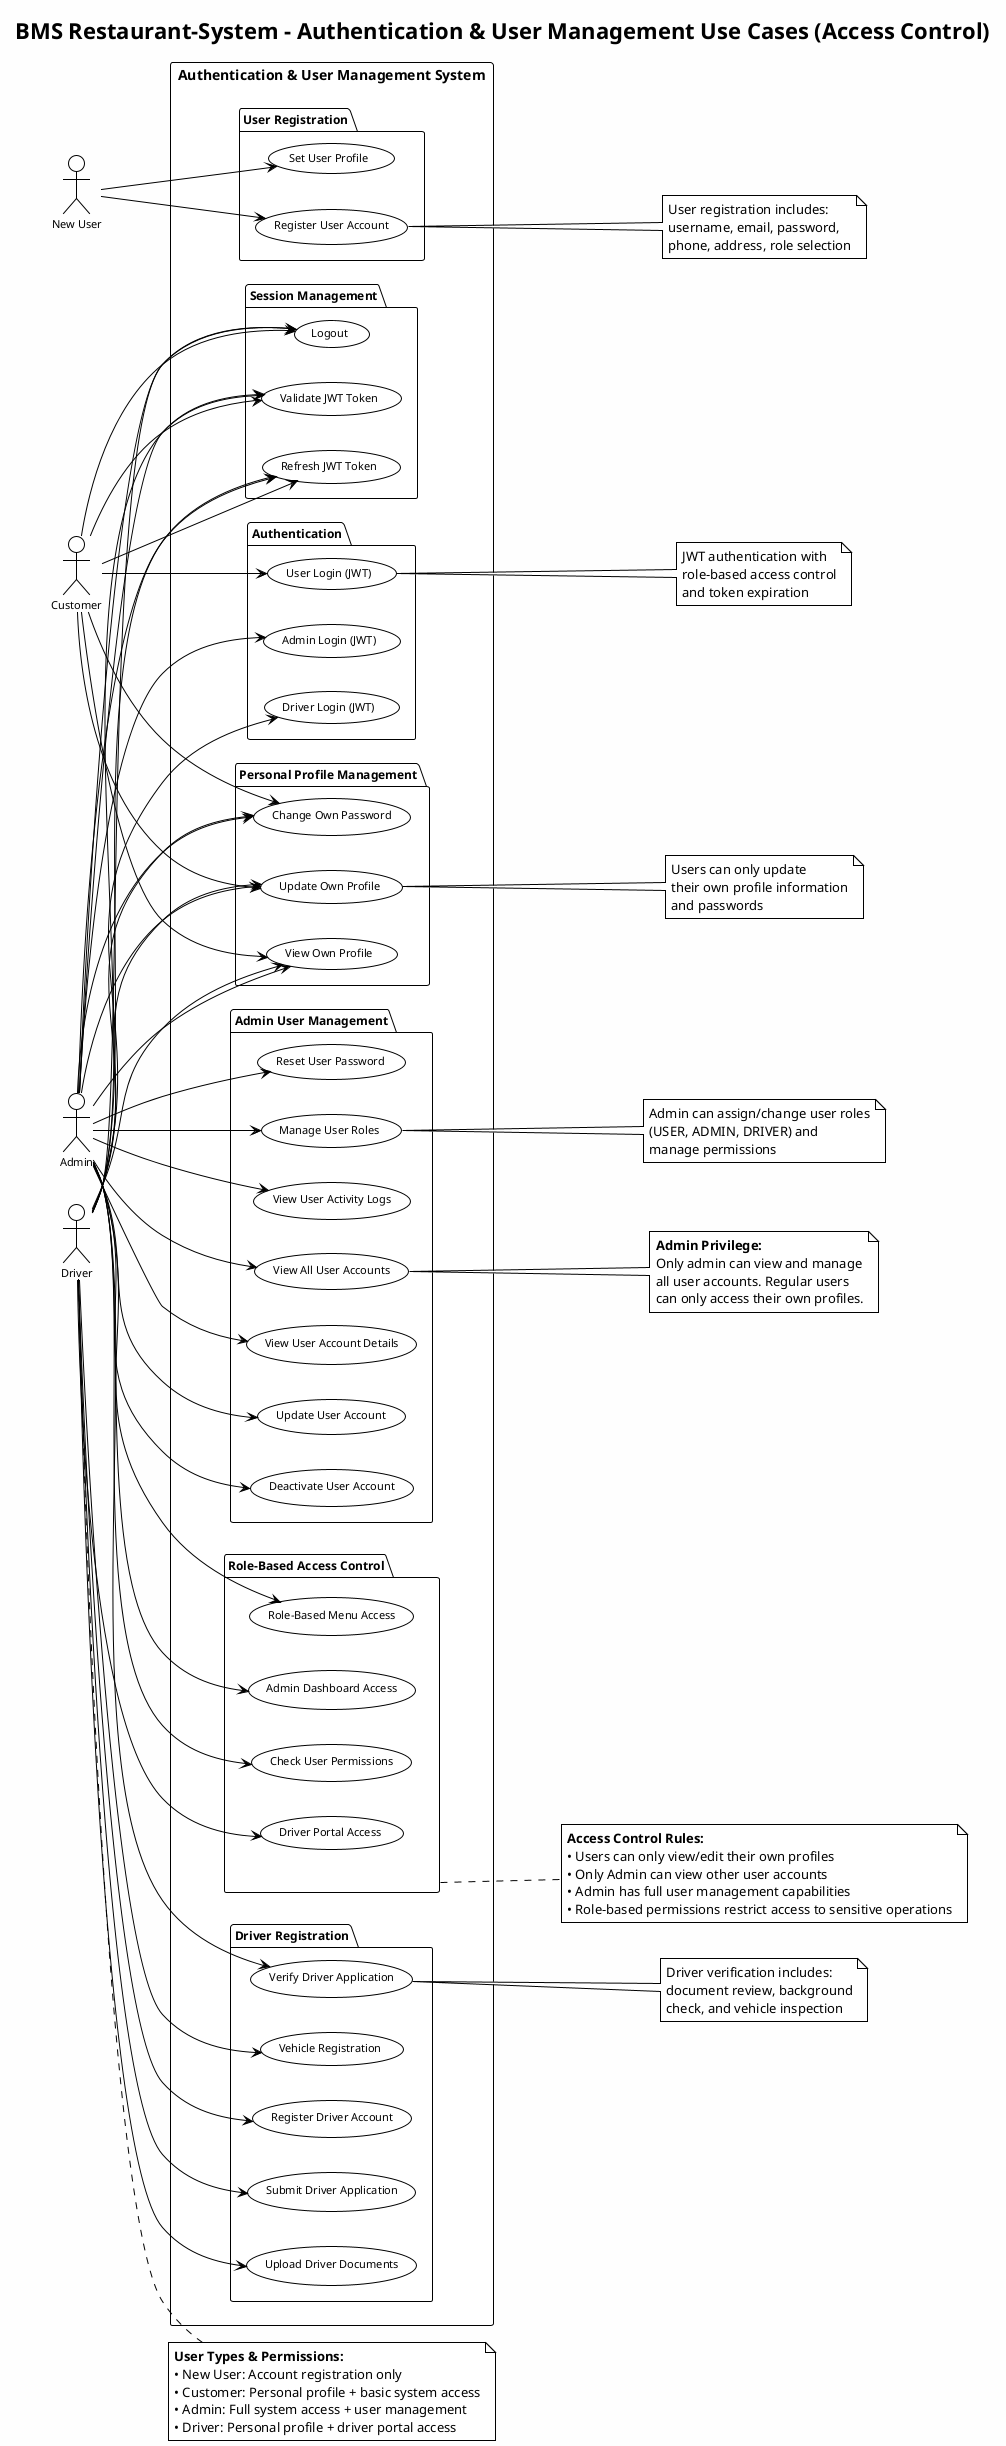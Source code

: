 @startuml Login_Register_Use_Cases
!theme plain
left to right direction
skinparam backgroundColor #FEFEFE
skinparam packageBackgroundColor #FFFFFF
skinparam packageBorderColor #000000
skinparam actorBackgroundColor #FFFFFF
skinparam actorBorderColor #000000
skinparam usecaseBackgroundColor #FFFFFF
skinparam usecaseBorderColor #000000
skinparam noteBackgroundColor #FFFFFF
skinparam noteBorderColor #000000
skinparam packageFontSize 12
skinparam usecaseFontSize 11
skinparam actorFontSize 11
title BMS Restaurant-System - Authentication & User Management Use Cases (Access Control)

' Primary Actors (Left Side)
actor "New User" as newuser
actor "Customer" as customer
actor "Admin" as admin
actor "Driver" as driver

' System boundary (Right Side with spacing)
rectangle "Authentication & User Management System" as system {

    package "User Registration" as reg {
        usecase "Register User Account" as reg_user
        usecase "Set User Profile" as set_profile
    }

    package "Driver Registration" as driver_reg {
        usecase "Register Driver Account" as reg_driver
        usecase "Submit Driver Application" as submit_app
        usecase "Upload Driver Documents" as upload_docs
        usecase "Vehicle Registration" as vehicle_reg
        usecase "Verify Driver Application" as verify_driver
    }

    package "Authentication" as auth {
        usecase "User Login (JWT)" as user_login
        usecase "Admin Login (JWT)" as admin_login
        usecase "Driver Login (JWT)" as driver_login
    }

    package "Session Management" as session {
        usecase "Validate JWT Token" as validate_token
        usecase "Refresh JWT Token" as refresh_token
        usecase "Logout" as logout
    }

    package "Personal Profile Management" as personal_profile {
        usecase "Update Own Profile" as update_own_profile
        usecase "View Own Profile" as view_own_profile
        usecase "Change Own Password" as change_own_password
    }

    package "Admin User Management" as admin_user_mgmt {
        usecase "View All User Accounts" as view_all_users
        usecase "View User Account Details" as view_user_details
        usecase "Update User Account" as update_user_account
        usecase "Deactivate User Account" as deactivate_user
        usecase "Reset User Password" as reset_user_password
        usecase "Manage User Roles" as manage_user_roles
        usecase "View User Activity Logs" as view_user_logs
    }

    package "Role-Based Access Control" as rbac {
        usecase "Check User Permissions" as check_permissions
        usecase "Role-Based Menu Access" as menu_access
        usecase "Admin Dashboard Access" as admin_dashboard
        usecase "Driver Portal Access" as driver_portal
    }
}

' User Registration Flow
newuser --> reg_user
newuser --> set_profile

' Driver Registration Flow
driver --> reg_driver
driver --> submit_app
driver --> upload_docs
driver --> vehicle_reg

' Admin Driver Verification
admin --> verify_driver

' Authentication by Role
customer --> user_login
admin --> admin_login
driver --> driver_login

' Session Management (all authenticated users)
customer --> validate_token
admin --> validate_token
driver --> validate_token

customer --> refresh_token
admin --> refresh_token
driver --> refresh_token

customer --> logout
admin --> logout
driver --> logout

' Personal Profile Management (users can only manage their own profiles)
customer --> update_own_profile
admin --> update_own_profile
driver --> update_own_profile

customer --> view_own_profile
admin --> view_own_profile
driver --> view_own_profile

customer --> change_own_password
admin --> change_own_password
driver --> change_own_password

' Admin User Management (admin only - can view/manage all user accounts)
admin --> view_all_users
admin --> view_user_details
admin --> update_user_account
admin --> deactivate_user
admin --> reset_user_password
admin --> manage_user_roles
admin --> view_user_logs

' Role-Based Access Control
admin --> check_permissions
admin --> menu_access
admin --> admin_dashboard
driver --> driver_portal

' Notes for clarity
note right of reg_user : User registration includes:\nusername, email, password,\nphone, address, role selection

note right of user_login : JWT authentication with\nrole-based access control\nand token expiration

note right of verify_driver : Driver verification includes:\ndocument review, background\ncheck, and vehicle inspection

note right of view_all_users : <b>Admin Privilege:</b>\nOnly admin can view and manage\nall user accounts. Regular users\ncan only access their own profiles.

note right of update_own_profile : Users can only update\ntheir own profile information\nand passwords

note right of manage_user_roles : Admin can assign/change user roles\n(USER, ADMIN, DRIVER) and\nmanage permissions

note right of rbac : <b>Access Control Rules:</b>\n• Users can only view/edit their own profiles\n• Only Admin can view other user accounts\n• Admin has full user management capabilities\n• Role-based permissions restrict access to sensitive operations

note right of driver : <b>User Types & Permissions:</b>\n• New User: Account registration only\n• Customer: Personal profile + basic system access\n• Admin: Full system access + user management\n• Driver: Personal profile + driver portal access

@enduml